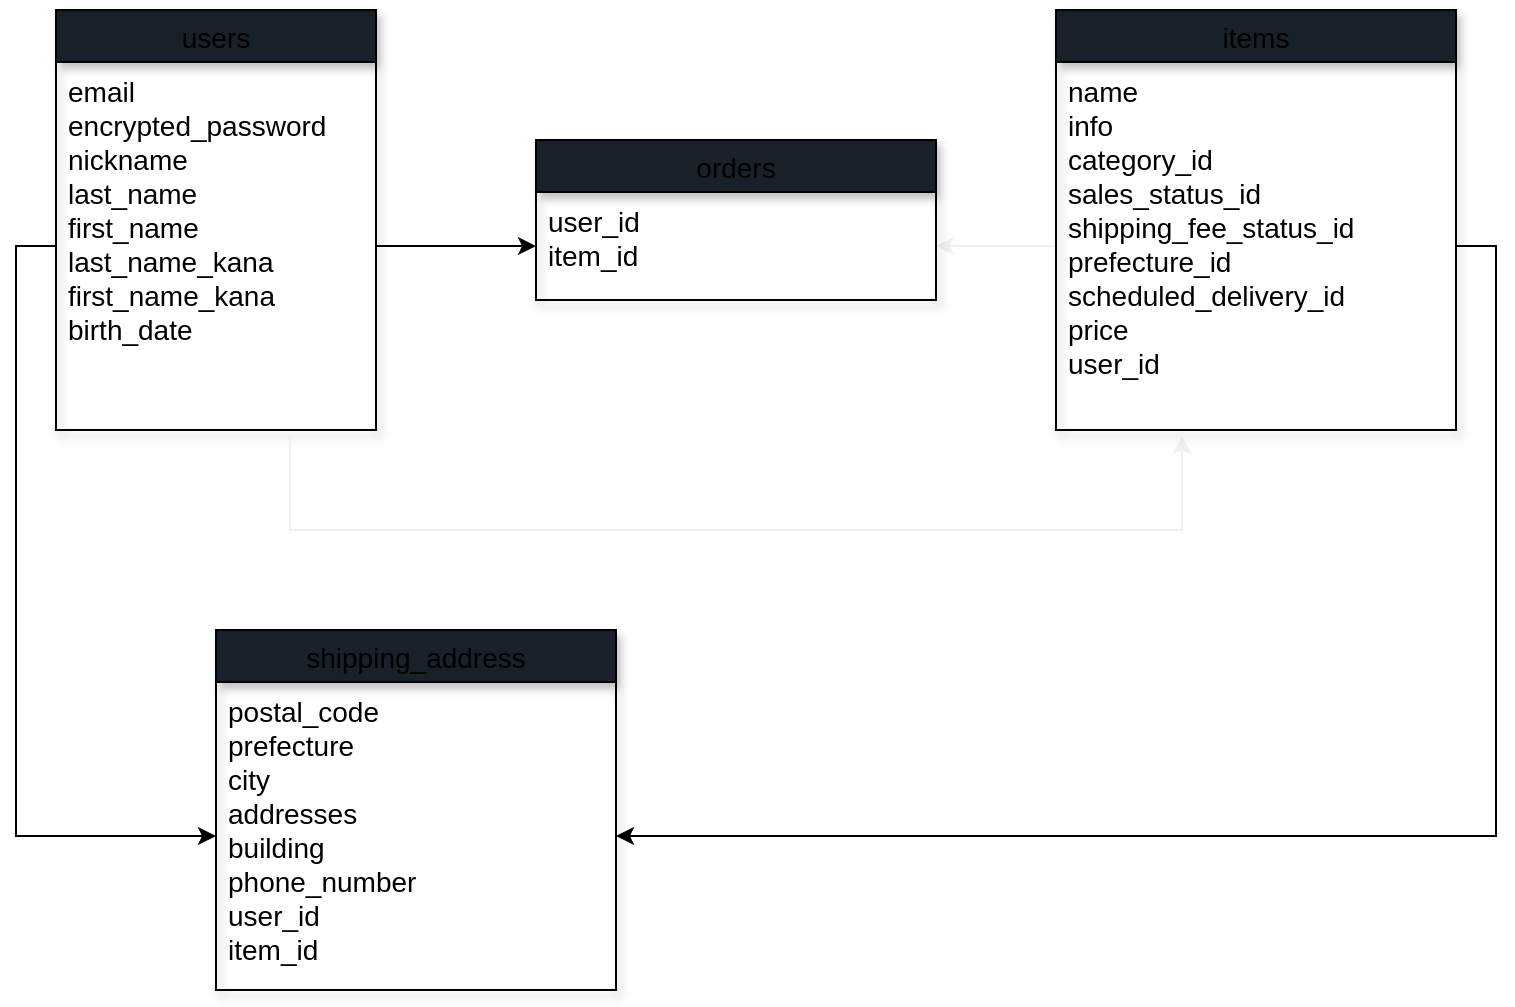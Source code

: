 <mxfile version="13.6.5">
    <diagram id="rHYUSSCg7n0p2Dwf9vDB" name="ページ1">
        <mxGraphModel dx="805" dy="608" grid="1" gridSize="10" guides="1" tooltips="1" connect="1" arrows="1" fold="1" page="1" pageScale="1" pageWidth="827" pageHeight="1169" math="0" shadow="0">
            <root>
                <mxCell id="0"/>
                <mxCell id="1" parent="0"/>
                <mxCell id="142" value="users" style="swimlane;fontStyle=0;childLayout=stackLayout;horizontal=1;startSize=26;horizontalStack=0;resizeParent=1;resizeParentMax=0;resizeLast=0;collapsible=1;marginBottom=0;align=center;fontSize=14;shadow=1;fillColor=#18202A;" vertex="1" parent="1">
                    <mxGeometry x="80" y="130" width="160" height="210" as="geometry"/>
                </mxCell>
                <mxCell id="143" value="email&#10;encrypted_password&#10;nickname&#10;last_name&#10;first_name&#10;last_name_kana&#10;first_name_kana&#10;birth_date" style="text;strokeColor=none;fillColor=none;spacingLeft=4;spacingRight=4;overflow=hidden;rotatable=0;points=[[0,0.5],[1,0.5]];portConstraint=eastwest;fontSize=14;align=left;verticalAlign=top;" vertex="1" parent="142">
                    <mxGeometry y="26" width="160" height="184" as="geometry"/>
                </mxCell>
                <mxCell id="150" style="edgeStyle=orthogonalEdgeStyle;rounded=0;orthogonalLoop=1;jettySize=auto;html=1;exitX=1;exitY=0.5;exitDx=0;exitDy=0;startSize=30;fontSize=14;entryX=0;entryY=0.5;entryDx=0;entryDy=0;" edge="1" parent="1" source="143" target="155">
                    <mxGeometry relative="1" as="geometry">
                        <mxPoint x="330" y="248" as="targetPoint"/>
                    </mxGeometry>
                </mxCell>
                <mxCell id="151" style="edgeStyle=orthogonalEdgeStyle;rounded=0;orthogonalLoop=1;jettySize=auto;html=1;exitX=0;exitY=0.5;exitDx=0;exitDy=0;entryX=0;entryY=0.5;entryDx=0;entryDy=0;startSize=30;fontSize=14;" edge="1" parent="1" source="143" target="149">
                    <mxGeometry relative="1" as="geometry"/>
                </mxCell>
                <mxCell id="152" style="edgeStyle=orthogonalEdgeStyle;rounded=0;orthogonalLoop=1;jettySize=auto;html=1;exitX=1;exitY=0.5;exitDx=0;exitDy=0;entryX=1;entryY=0.5;entryDx=0;entryDy=0;fontSize=14;startArrow=none;startFill=0;" edge="1" parent="1" source="147" target="149">
                    <mxGeometry relative="1" as="geometry"/>
                </mxCell>
                <mxCell id="158" style="edgeStyle=orthogonalEdgeStyle;rounded=0;orthogonalLoop=1;jettySize=auto;html=1;exitX=0;exitY=0.5;exitDx=0;exitDy=0;entryX=1;entryY=0.5;entryDx=0;entryDy=0;startArrow=none;startFill=0;strokeColor=#f0f0f0;fontSize=14;" edge="1" parent="1" source="147" target="155">
                    <mxGeometry relative="1" as="geometry"/>
                </mxCell>
                <mxCell id="159" style="edgeStyle=orthogonalEdgeStyle;rounded=0;orthogonalLoop=1;jettySize=auto;html=1;startArrow=none;startFill=0;strokeColor=#f0f0f0;fontSize=14;exitX=0.731;exitY=1.016;exitDx=0;exitDy=0;exitPerimeter=0;entryX=0.315;entryY=1.016;entryDx=0;entryDy=0;entryPerimeter=0;" edge="1" parent="1" source="143" target="147">
                    <mxGeometry relative="1" as="geometry">
                        <mxPoint x="240" y="320" as="sourcePoint"/>
                        <mxPoint x="636" y="340" as="targetPoint"/>
                        <Array as="points">
                            <mxPoint x="197" y="390"/>
                            <mxPoint x="643" y="390"/>
                        </Array>
                    </mxGeometry>
                </mxCell>
                <mxCell id="154" value="orders" style="swimlane;fontStyle=0;childLayout=stackLayout;horizontal=1;startSize=26;horizontalStack=0;resizeParent=1;resizeParentMax=0;resizeLast=0;collapsible=1;marginBottom=0;align=center;fontSize=14;shadow=1;fillColor=#18202A;" vertex="1" parent="1">
                    <mxGeometry x="320" y="195" width="200" height="80" as="geometry"/>
                </mxCell>
                <mxCell id="155" value="user_id&#10;item_id" style="text;strokeColor=none;fillColor=none;spacingLeft=4;spacingRight=4;overflow=hidden;rotatable=0;points=[[0,0.5],[1,0.5]];portConstraint=eastwest;fontSize=14;align=left;verticalAlign=top;" vertex="1" parent="154">
                    <mxGeometry y="26" width="200" height="54" as="geometry"/>
                </mxCell>
                <mxCell id="148" value="shipping_address" style="swimlane;fontStyle=0;childLayout=stackLayout;horizontal=1;startSize=26;horizontalStack=0;resizeParent=1;resizeParentMax=0;resizeLast=0;collapsible=1;marginBottom=0;align=center;fontSize=14;shadow=1;fillColor=#18202A;" vertex="1" parent="1">
                    <mxGeometry x="160" y="440" width="200" height="180" as="geometry"/>
                </mxCell>
                <mxCell id="149" value="postal_code&#10;prefecture&#10;city&#10;addresses&#10;building&#10;phone_number&#10;user_id&#10;item_id" style="text;strokeColor=none;fillColor=none;spacingLeft=4;spacingRight=4;overflow=hidden;rotatable=0;points=[[0,0.5],[1,0.5]];portConstraint=eastwest;fontSize=14;align=left;verticalAlign=top;" vertex="1" parent="148">
                    <mxGeometry y="26" width="200" height="154" as="geometry"/>
                </mxCell>
                <mxCell id="146" value="items" style="swimlane;fontStyle=0;childLayout=stackLayout;horizontal=1;startSize=26;horizontalStack=0;resizeParent=1;resizeParentMax=0;resizeLast=0;collapsible=1;marginBottom=0;align=center;fontSize=14;shadow=1;fillColor=#18202A;" vertex="1" parent="1">
                    <mxGeometry x="580" y="130" width="200" height="210" as="geometry"/>
                </mxCell>
                <mxCell id="147" value="name&#10;info&#10;category_id&#10;sales_status_id&#10;shipping_fee_status_id&#10;prefecture_id&#10;scheduled_delivery_id&#10;price&#10;user_id&#10;" style="text;strokeColor=none;fillColor=none;spacingLeft=4;spacingRight=4;overflow=hidden;rotatable=0;points=[[0,0.5],[1,0.5]];portConstraint=eastwest;fontSize=14;align=left;verticalAlign=top;" vertex="1" parent="146">
                    <mxGeometry y="26" width="200" height="184" as="geometry"/>
                </mxCell>
            </root>
        </mxGraphModel>
    </diagram>
</mxfile>